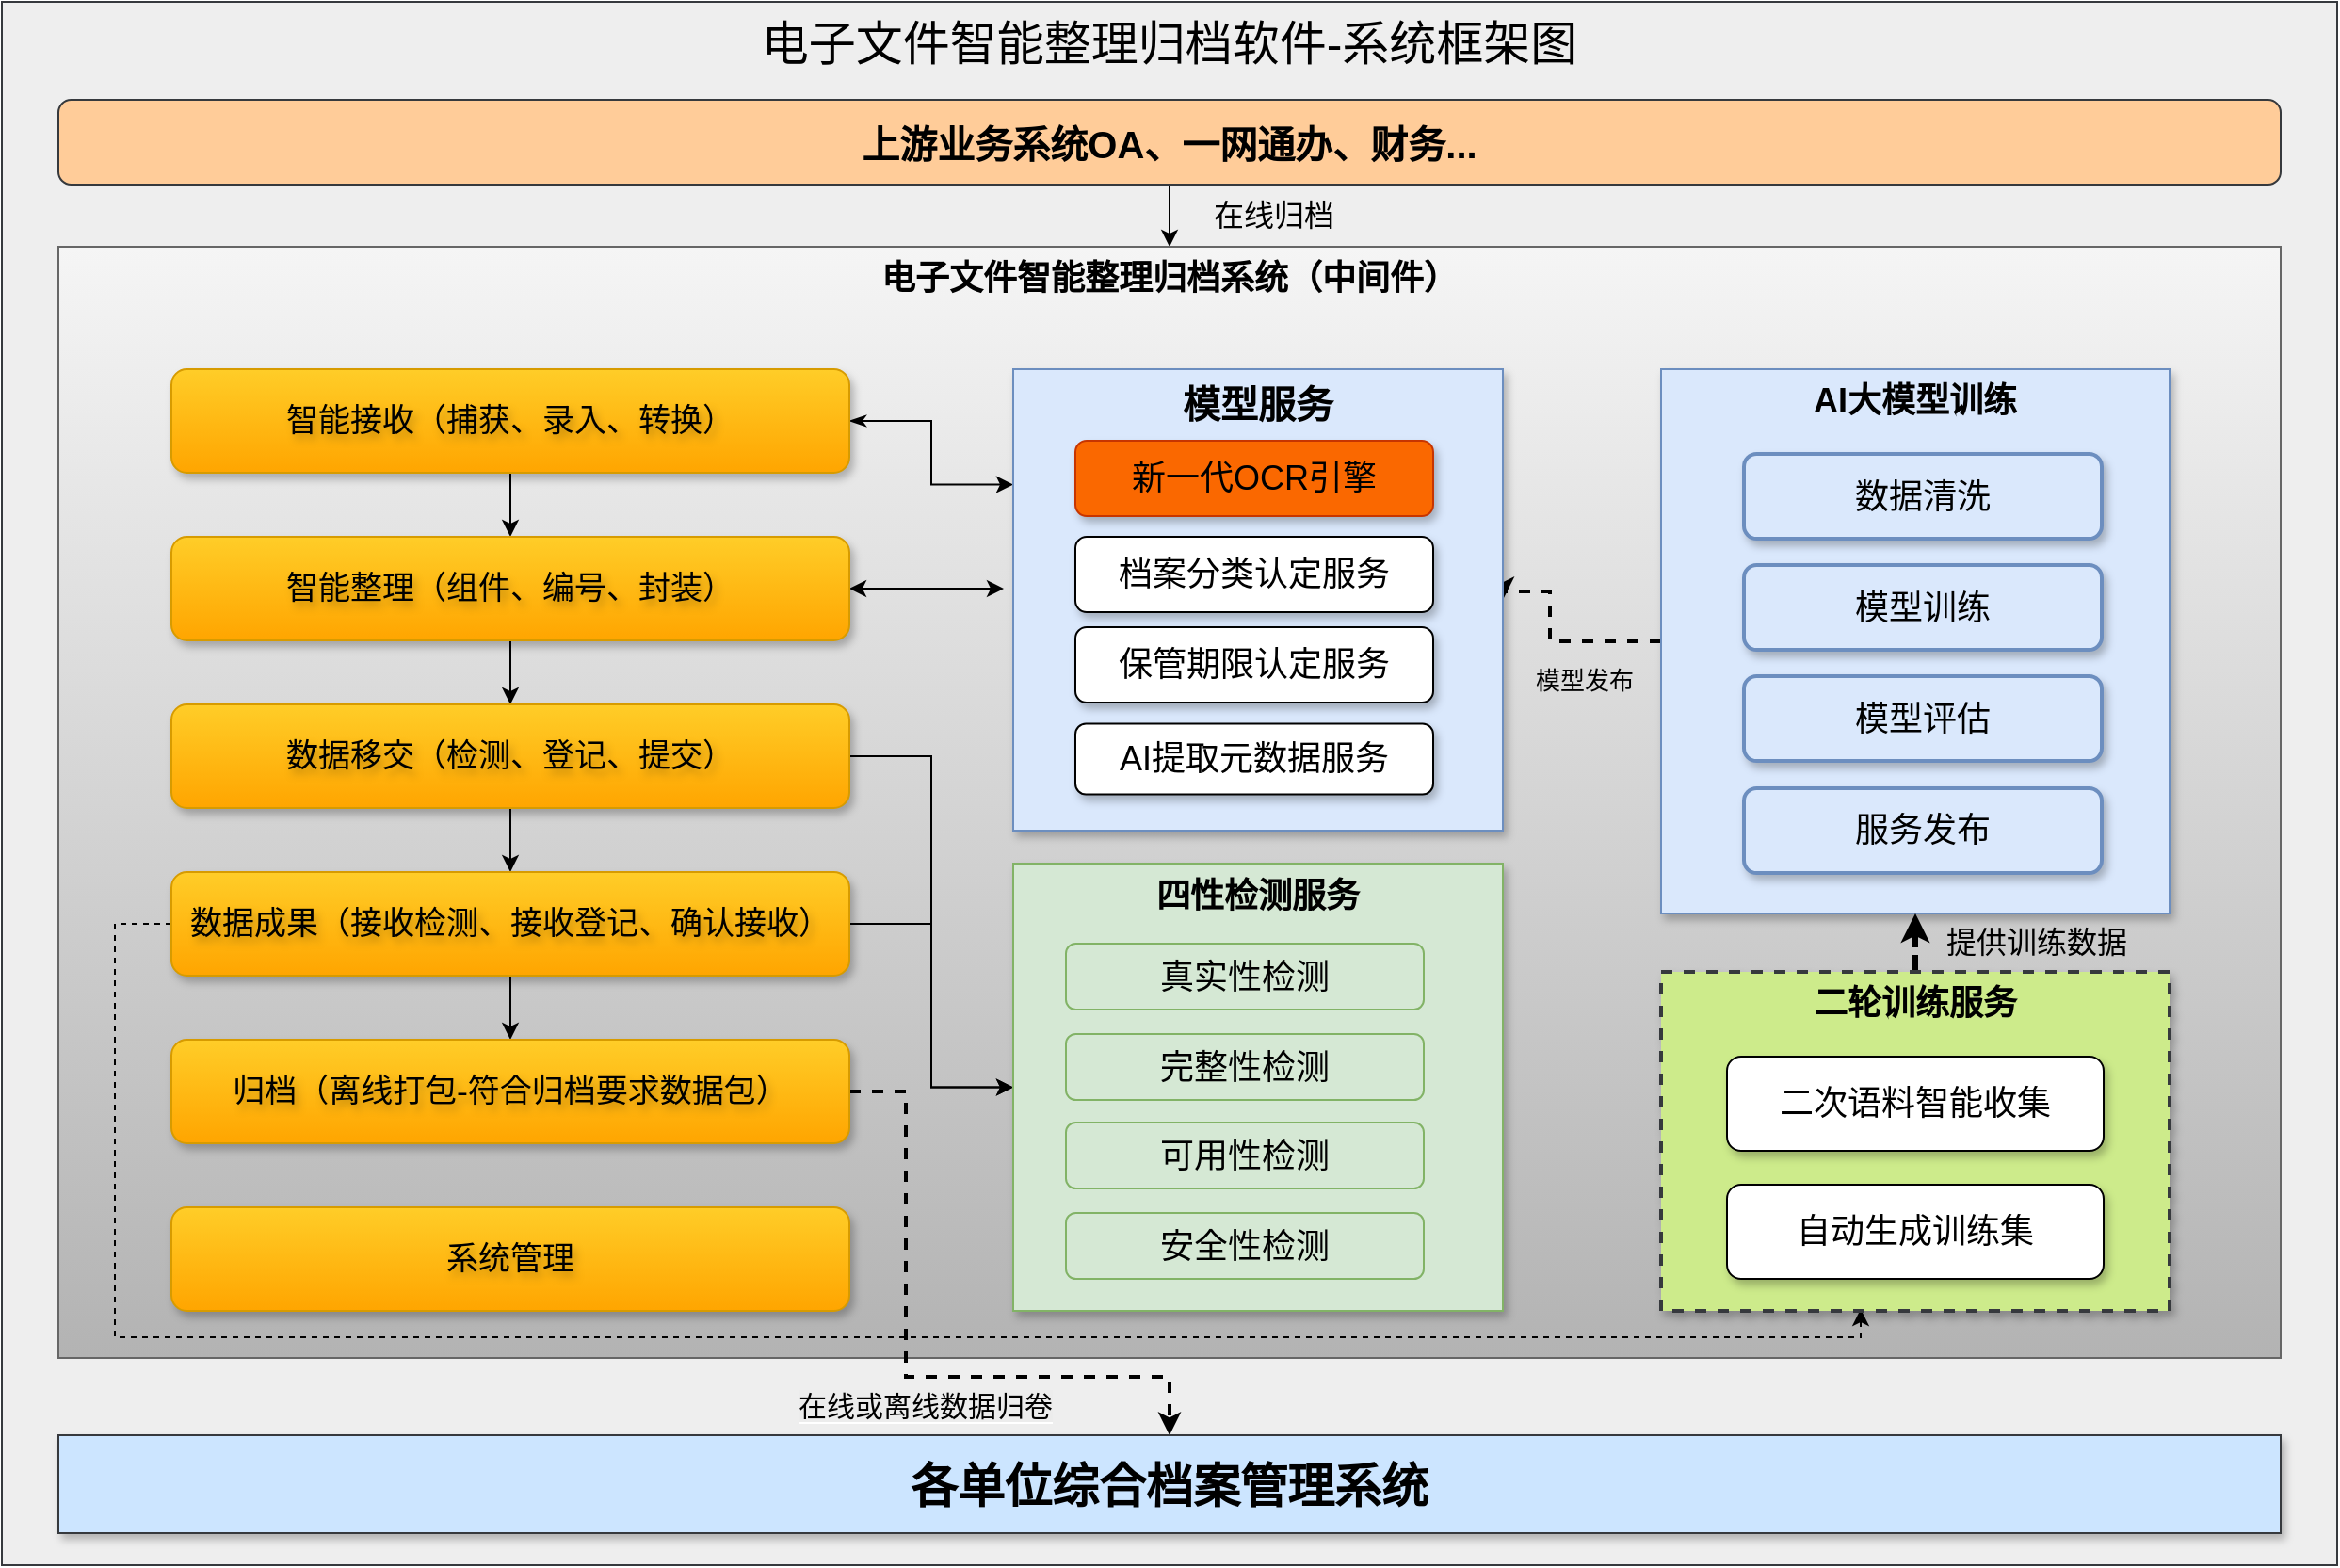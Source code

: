<mxfile scale="1" border="0" version="26.2.14">
  <diagram name="第 1 页" id="AttXs8X8qNsdA_xcT0oN">
    <mxGraphModel dx="2722" dy="1036" grid="1" gridSize="10" guides="1" tooltips="1" connect="1" arrows="1" fold="1" page="1" pageScale="1" pageWidth="827" pageHeight="1169" math="0" shadow="0">
      <root>
        <mxCell id="0" />
        <mxCell id="1" parent="0" />
        <mxCell id="cdDNJKbi0CtiinLO9RGu-1" value="电子文件智能整理归档软件-系统框架图" style="rounded=0;whiteSpace=wrap;html=1;fillColor=#eeeeee;strokeColor=#36393d;verticalAlign=top;fontSize=25;fontFamily=Helvetica;textShadow=0;" parent="1" vertex="1">
          <mxGeometry x="-40" y="100" width="1240" height="830" as="geometry" />
        </mxCell>
        <mxCell id="B6yNbFnPn5yZVpr9wofR-37" style="edgeStyle=orthogonalEdgeStyle;rounded=0;orthogonalLoop=1;jettySize=auto;html=1;entryX=0.5;entryY=0;entryDx=0;entryDy=0;fontSize=18;" parent="1" source="B6yNbFnPn5yZVpr9wofR-1" target="B6yNbFnPn5yZVpr9wofR-2" edge="1">
          <mxGeometry relative="1" as="geometry" />
        </mxCell>
        <mxCell id="B6yNbFnPn5yZVpr9wofR-53" value="&lt;font style=&quot;font-size: 16px;&quot;&gt;在线归档&lt;/font&gt;" style="edgeLabel;html=1;align=center;verticalAlign=middle;resizable=0;points=[];labelBackgroundColor=none;" parent="B6yNbFnPn5yZVpr9wofR-37" vertex="1" connectable="0">
          <mxGeometry x="0.238" y="8" relative="1" as="geometry">
            <mxPoint x="47" y="1" as="offset" />
          </mxGeometry>
        </mxCell>
        <mxCell id="B6yNbFnPn5yZVpr9wofR-1" value="上游业务系统OA、一网通办、财务..." style="rounded=1;whiteSpace=wrap;html=1;fontSize=20;fillColor=#ffcc99;strokeColor=#36393d;fontStyle=1" parent="1" vertex="1">
          <mxGeometry x="-10" y="152" width="1180" height="45" as="geometry" />
        </mxCell>
        <mxCell id="B6yNbFnPn5yZVpr9wofR-2" value="电子文件智能整理归档系统（中间件）" style="rounded=0;whiteSpace=wrap;html=1;verticalAlign=top;fontSize=18;fillColor=#f5f5f5;gradientColor=#b3b3b3;strokeColor=#666666;fontStyle=1;align=center;" parent="1" vertex="1">
          <mxGeometry x="-10" y="230" width="1180" height="590" as="geometry" />
        </mxCell>
        <mxCell id="B6yNbFnPn5yZVpr9wofR-54" style="edgeStyle=orthogonalEdgeStyle;rounded=0;orthogonalLoop=1;jettySize=auto;html=1;entryX=0;entryY=0.25;entryDx=0;entryDy=0;startArrow=classicThin;startFill=1;" parent="1" source="B6yNbFnPn5yZVpr9wofR-4" target="B6yNbFnPn5yZVpr9wofR-23" edge="1">
          <mxGeometry relative="1" as="geometry" />
        </mxCell>
        <mxCell id="B6yNbFnPn5yZVpr9wofR-56" style="edgeStyle=orthogonalEdgeStyle;rounded=0;orthogonalLoop=1;jettySize=auto;html=1;entryX=0.5;entryY=0;entryDx=0;entryDy=0;" parent="1" source="B6yNbFnPn5yZVpr9wofR-4" target="B6yNbFnPn5yZVpr9wofR-5" edge="1">
          <mxGeometry relative="1" as="geometry" />
        </mxCell>
        <mxCell id="B6yNbFnPn5yZVpr9wofR-4" value="智能接收（捕获、录入、转换）" style="rounded=1;whiteSpace=wrap;html=1;fontSize=17;fillColor=#ffcd28;gradientColor=#ffa500;strokeColor=#d79b00;fontStyle=0;fontFamily=Verdana;shadow=1;textShadow=1;" parent="1" vertex="1">
          <mxGeometry x="50" y="295" width="360" height="55" as="geometry" />
        </mxCell>
        <mxCell id="B6yNbFnPn5yZVpr9wofR-51" style="edgeStyle=orthogonalEdgeStyle;rounded=0;orthogonalLoop=1;jettySize=auto;html=1;entryX=0;entryY=0.5;entryDx=0;entryDy=0;startArrow=classic;startFill=1;endArrow=classic;endFill=1;exitX=1;exitY=0.5;exitDx=0;exitDy=0;" parent="1" source="B6yNbFnPn5yZVpr9wofR-5" edge="1">
          <mxGeometry relative="1" as="geometry">
            <mxPoint x="429" y="410.484" as="sourcePoint" />
            <mxPoint x="492" y="411.5" as="targetPoint" />
          </mxGeometry>
        </mxCell>
        <mxCell id="B6yNbFnPn5yZVpr9wofR-57" value="" style="edgeStyle=orthogonalEdgeStyle;rounded=0;orthogonalLoop=1;jettySize=auto;html=1;" parent="1" source="B6yNbFnPn5yZVpr9wofR-5" target="B6yNbFnPn5yZVpr9wofR-6" edge="1">
          <mxGeometry relative="1" as="geometry" />
        </mxCell>
        <mxCell id="B6yNbFnPn5yZVpr9wofR-5" value="智能整理（组件、编号、封装）" style="rounded=1;whiteSpace=wrap;html=1;fontSize=17;fillColor=#ffcd28;gradientColor=#ffa500;strokeColor=#d79b00;fontStyle=0;fontFamily=Verdana;shadow=1;textShadow=1;" parent="1" vertex="1">
          <mxGeometry x="50" y="384" width="360" height="55" as="geometry" />
        </mxCell>
        <mxCell id="B6yNbFnPn5yZVpr9wofR-47" style="edgeStyle=orthogonalEdgeStyle;rounded=0;orthogonalLoop=1;jettySize=auto;html=1;entryX=0;entryY=0.5;entryDx=0;entryDy=0;" parent="1" source="B6yNbFnPn5yZVpr9wofR-6" target="B6yNbFnPn5yZVpr9wofR-32" edge="1">
          <mxGeometry relative="1" as="geometry" />
        </mxCell>
        <mxCell id="B6yNbFnPn5yZVpr9wofR-58" value="" style="edgeStyle=orthogonalEdgeStyle;rounded=0;orthogonalLoop=1;jettySize=auto;html=1;" parent="1" source="B6yNbFnPn5yZVpr9wofR-6" target="B6yNbFnPn5yZVpr9wofR-7" edge="1">
          <mxGeometry relative="1" as="geometry" />
        </mxCell>
        <mxCell id="B6yNbFnPn5yZVpr9wofR-6" value="数据移交（检测、登记、提交）" style="rounded=1;whiteSpace=wrap;html=1;fontSize=17;fillColor=#ffcd28;gradientColor=#ffa500;strokeColor=#d79b00;fontStyle=0;fontFamily=Verdana;shadow=1;textShadow=1;" parent="1" vertex="1">
          <mxGeometry x="50" y="473" width="360" height="55" as="geometry" />
        </mxCell>
        <mxCell id="B6yNbFnPn5yZVpr9wofR-48" style="edgeStyle=orthogonalEdgeStyle;rounded=0;orthogonalLoop=1;jettySize=auto;html=1;entryX=0;entryY=0.5;entryDx=0;entryDy=0;" parent="1" source="B6yNbFnPn5yZVpr9wofR-7" target="B6yNbFnPn5yZVpr9wofR-32" edge="1">
          <mxGeometry relative="1" as="geometry" />
        </mxCell>
        <mxCell id="B6yNbFnPn5yZVpr9wofR-59" value="" style="edgeStyle=orthogonalEdgeStyle;rounded=0;orthogonalLoop=1;jettySize=auto;html=1;" parent="1" source="B6yNbFnPn5yZVpr9wofR-7" target="B6yNbFnPn5yZVpr9wofR-8" edge="1">
          <mxGeometry relative="1" as="geometry" />
        </mxCell>
        <mxCell id="cdDNJKbi0CtiinLO9RGu-2" style="edgeStyle=orthogonalEdgeStyle;rounded=0;orthogonalLoop=1;jettySize=auto;html=1;entryX=0.5;entryY=1;entryDx=0;entryDy=0;exitX=0;exitY=0.5;exitDx=0;exitDy=0;dashed=1;" parent="1" source="B6yNbFnPn5yZVpr9wofR-7" edge="1">
          <mxGeometry relative="1" as="geometry">
            <mxPoint x="429" y="588.467" as="sourcePoint" />
            <mxPoint x="947" y="794" as="targetPoint" />
            <Array as="points">
              <mxPoint x="20" y="589" />
              <mxPoint x="20" y="809" />
              <mxPoint x="947" y="809" />
            </Array>
          </mxGeometry>
        </mxCell>
        <mxCell id="B6yNbFnPn5yZVpr9wofR-7" value="数据成果（接收检测、接收登记、确认接收）" style="rounded=1;whiteSpace=wrap;html=1;fontSize=17;fillColor=#ffcd28;gradientColor=#ffa500;strokeColor=#d79b00;fontStyle=0;fontFamily=Verdana;shadow=1;textShadow=1;" parent="1" vertex="1">
          <mxGeometry x="50" y="562" width="360" height="55" as="geometry" />
        </mxCell>
        <mxCell id="_biYX5UJLzgwxM5YhfD3-3" style="edgeStyle=orthogonalEdgeStyle;rounded=0;orthogonalLoop=1;jettySize=auto;html=1;entryX=0.5;entryY=0;entryDx=0;entryDy=0;dashed=1;strokeWidth=2;" parent="1" source="B6yNbFnPn5yZVpr9wofR-8" target="B6yNbFnPn5yZVpr9wofR-9" edge="1">
          <mxGeometry relative="1" as="geometry">
            <Array as="points">
              <mxPoint x="440" y="678" />
              <mxPoint x="440" y="830" />
              <mxPoint x="580" y="830" />
            </Array>
          </mxGeometry>
        </mxCell>
        <mxCell id="_biYX5UJLzgwxM5YhfD3-4" value="&lt;span style=&quot;background-color: rgb(236, 236, 236);&quot;&gt;在线或离线数据归卷&lt;/span&gt;" style="edgeLabel;html=1;align=center;verticalAlign=middle;resizable=0;points=[];fontSize=15;" parent="_biYX5UJLzgwxM5YhfD3-3" vertex="1" connectable="0">
          <mxGeometry x="0.084" y="1" relative="1" as="geometry">
            <mxPoint y="16" as="offset" />
          </mxGeometry>
        </mxCell>
        <mxCell id="B6yNbFnPn5yZVpr9wofR-8" value="归档（离线打包-符合归档要求数据包）" style="rounded=1;whiteSpace=wrap;html=1;fontSize=17;fillColor=#ffcd28;gradientColor=#ffa500;strokeColor=#d79b00;fontStyle=0;fontFamily=Verdana;shadow=1;textShadow=1;" parent="1" vertex="1">
          <mxGeometry x="50" y="651" width="360" height="55" as="geometry" />
        </mxCell>
        <mxCell id="B6yNbFnPn5yZVpr9wofR-9" value="各单位综合档案管理系统" style="rounded=0;whiteSpace=wrap;html=1;fontSize=25;fillColor=#cce5ff;strokeColor=#36393d;fontStyle=1;shadow=1;" parent="1" vertex="1">
          <mxGeometry x="-10" y="861" width="1180" height="52" as="geometry" />
        </mxCell>
        <mxCell id="B6yNbFnPn5yZVpr9wofR-46" style="edgeStyle=orthogonalEdgeStyle;rounded=0;orthogonalLoop=1;jettySize=auto;html=1;exitX=0;exitY=0.5;exitDx=0;exitDy=0;entryX=1;entryY=0.5;entryDx=0;entryDy=0;dashed=1;strokeWidth=2;strokeColor=#000000;" parent="1" source="B6yNbFnPn5yZVpr9wofR-10" target="B6yNbFnPn5yZVpr9wofR-23" edge="1">
          <mxGeometry relative="1" as="geometry">
            <Array as="points">
              <mxPoint x="782" y="439" />
              <mxPoint x="782" y="413" />
            </Array>
          </mxGeometry>
        </mxCell>
        <mxCell id="B6yNbFnPn5yZVpr9wofR-62" value="模型发布" style="edgeLabel;html=1;align=center;verticalAlign=middle;resizable=0;points=[];fontSize=13;labelBackgroundColor=none;" parent="B6yNbFnPn5yZVpr9wofR-46" vertex="1" connectable="0">
          <mxGeometry x="0.075" y="3" relative="1" as="geometry">
            <mxPoint x="21" y="23" as="offset" />
          </mxGeometry>
        </mxCell>
        <mxCell id="B6yNbFnPn5yZVpr9wofR-10" value="AI大模型训练" style="rounded=0;whiteSpace=wrap;html=1;verticalAlign=top;fontSize=18;shadow=1;fillColor=#dae8fc;strokeColor=#6c8ebf;fontStyle=1" parent="1" vertex="1">
          <mxGeometry x="841" y="295" width="270" height="289" as="geometry" />
        </mxCell>
        <mxCell id="B6yNbFnPn5yZVpr9wofR-12" value="数据清洗" style="rounded=1;whiteSpace=wrap;html=1;fontSize=18;shadow=1;fillColor=#dae8fc;strokeColor=#6c8ebf;textShadow=0;fontStyle=0;strokeWidth=2;" parent="1" vertex="1">
          <mxGeometry x="885" y="340" width="190" height="45" as="geometry" />
        </mxCell>
        <mxCell id="B6yNbFnPn5yZVpr9wofR-42" style="edgeStyle=orthogonalEdgeStyle;rounded=0;orthogonalLoop=1;jettySize=auto;html=1;entryX=0.5;entryY=1;entryDx=0;entryDy=0;dashed=1;strokeWidth=3;" parent="1" source="B6yNbFnPn5yZVpr9wofR-13" target="B6yNbFnPn5yZVpr9wofR-10" edge="1">
          <mxGeometry relative="1" as="geometry" />
        </mxCell>
        <mxCell id="cdDNJKbi0CtiinLO9RGu-3" value="提供训练数据" style="edgeLabel;html=1;align=center;verticalAlign=middle;resizable=0;points=[];labelBackgroundColor=none;fontSize=16;" parent="B6yNbFnPn5yZVpr9wofR-42" vertex="1" connectable="0">
          <mxGeometry x="-0.43" y="-3" relative="1" as="geometry">
            <mxPoint x="61" y="-2" as="offset" />
          </mxGeometry>
        </mxCell>
        <mxCell id="B6yNbFnPn5yZVpr9wofR-13" value="二轮训练服务" style="rounded=0;whiteSpace=wrap;html=1;verticalAlign=top;fontSize=18;shadow=1;fillColor=#cdeb8b;strokeColor=#36393d;fontStyle=1;dashed=1;strokeWidth=2;" parent="1" vertex="1">
          <mxGeometry x="841" y="615" width="270" height="180" as="geometry" />
        </mxCell>
        <mxCell id="B6yNbFnPn5yZVpr9wofR-16" value="系统管理" style="rounded=1;whiteSpace=wrap;html=1;fontSize=17;fillColor=#ffcd28;gradientColor=#ffa500;strokeColor=#d79b00;fontStyle=0;fontFamily=Verdana;shadow=1;textShadow=1;" parent="1" vertex="1">
          <mxGeometry x="50" y="740" width="360" height="55" as="geometry" />
        </mxCell>
        <mxCell id="B6yNbFnPn5yZVpr9wofR-18" value="模型训练" style="rounded=1;whiteSpace=wrap;html=1;fontSize=18;shadow=1;fillColor=#dae8fc;strokeColor=#6c8ebf;textShadow=0;fontStyle=0;strokeWidth=2;" parent="1" vertex="1">
          <mxGeometry x="885" y="399" width="190" height="45" as="geometry" />
        </mxCell>
        <mxCell id="B6yNbFnPn5yZVpr9wofR-19" value="模型评估" style="rounded=1;whiteSpace=wrap;html=1;fontSize=18;shadow=1;fillColor=#dae8fc;strokeColor=#6c8ebf;textShadow=0;fontStyle=0;strokeWidth=2;" parent="1" vertex="1">
          <mxGeometry x="885" y="458" width="190" height="45" as="geometry" />
        </mxCell>
        <mxCell id="B6yNbFnPn5yZVpr9wofR-20" value="服务发布" style="rounded=1;whiteSpace=wrap;html=1;fontSize=18;shadow=1;fillColor=#dae8fc;strokeColor=#6c8ebf;textShadow=0;fontStyle=0;strokeWidth=2;" parent="1" vertex="1">
          <mxGeometry x="885" y="517.5" width="190" height="45" as="geometry" />
        </mxCell>
        <mxCell id="B6yNbFnPn5yZVpr9wofR-23" value="模型服务" style="rounded=0;whiteSpace=wrap;html=1;verticalAlign=top;fontSize=20;shadow=1;fillColor=#dae8fc;strokeColor=#6c8ebf;fontStyle=1" parent="1" vertex="1">
          <mxGeometry x="497" y="295" width="260" height="245" as="geometry" />
        </mxCell>
        <mxCell id="B6yNbFnPn5yZVpr9wofR-24" value="档案分类认定服务" style="rounded=1;whiteSpace=wrap;html=1;fontSize=18;glass=0;shadow=1;" parent="1" vertex="1">
          <mxGeometry x="530" y="384" width="190" height="40" as="geometry" />
        </mxCell>
        <mxCell id="B6yNbFnPn5yZVpr9wofR-25" value="保管期限认定服务" style="rounded=1;whiteSpace=wrap;html=1;fontSize=18;glass=0;shadow=1;" parent="1" vertex="1">
          <mxGeometry x="530" y="432" width="190" height="40" as="geometry" />
        </mxCell>
        <mxCell id="B6yNbFnPn5yZVpr9wofR-26" value="AI提取元数据服务" style="rounded=1;whiteSpace=wrap;html=1;fontSize=18;glass=0;shadow=1;" parent="1" vertex="1">
          <mxGeometry x="530" y="483.25" width="190" height="37.5" as="geometry" />
        </mxCell>
        <mxCell id="B6yNbFnPn5yZVpr9wofR-29" value="二次语料智能收集" style="rounded=1;whiteSpace=wrap;html=1;fontSize=18;shadow=1;" parent="1" vertex="1">
          <mxGeometry x="876" y="660" width="200" height="50" as="geometry" />
        </mxCell>
        <mxCell id="B6yNbFnPn5yZVpr9wofR-30" value="自动生成训练集" style="rounded=1;whiteSpace=wrap;html=1;fontSize=18;shadow=1;" parent="1" vertex="1">
          <mxGeometry x="876" y="728" width="200" height="50" as="geometry" />
        </mxCell>
        <mxCell id="B6yNbFnPn5yZVpr9wofR-32" value="四性检测服务" style="rounded=0;whiteSpace=wrap;html=1;verticalAlign=top;fontSize=18;shadow=1;fillColor=#d5e8d4;strokeColor=#82b366;fontStyle=1" parent="1" vertex="1">
          <mxGeometry x="497" y="557.5" width="260" height="237.5" as="geometry" />
        </mxCell>
        <mxCell id="B6yNbFnPn5yZVpr9wofR-33" value="真实性检测" style="rounded=1;whiteSpace=wrap;html=1;fontSize=18;fillColor=#d5e8d4;strokeColor=#82b366;" parent="1" vertex="1">
          <mxGeometry x="525" y="600" width="190" height="35" as="geometry" />
        </mxCell>
        <mxCell id="B6yNbFnPn5yZVpr9wofR-34" value="完整性检测" style="rounded=1;whiteSpace=wrap;html=1;fontSize=18;fillColor=#d5e8d4;strokeColor=#82b366;" parent="1" vertex="1">
          <mxGeometry x="525" y="648" width="190" height="35" as="geometry" />
        </mxCell>
        <mxCell id="B6yNbFnPn5yZVpr9wofR-35" value="可用性检测" style="rounded=1;whiteSpace=wrap;html=1;fontSize=18;fillColor=#d5e8d4;strokeColor=#82b366;" parent="1" vertex="1">
          <mxGeometry x="525" y="695" width="190" height="35" as="geometry" />
        </mxCell>
        <mxCell id="B6yNbFnPn5yZVpr9wofR-36" value="安全性检测" style="rounded=1;whiteSpace=wrap;html=1;fontSize=18;fillColor=#d5e8d4;strokeColor=#82b366;" parent="1" vertex="1">
          <mxGeometry x="525" y="743" width="190" height="35" as="geometry" />
        </mxCell>
        <mxCell id="_biYX5UJLzgwxM5YhfD3-1" value="新一代OCR引擎" style="rounded=1;whiteSpace=wrap;html=1;fontSize=18;glass=0;shadow=1;fillColor=#fa6800;fontColor=#000000;strokeColor=#C73500;" parent="1" vertex="1">
          <mxGeometry x="530" y="333" width="190" height="40" as="geometry" />
        </mxCell>
      </root>
    </mxGraphModel>
  </diagram>
</mxfile>
